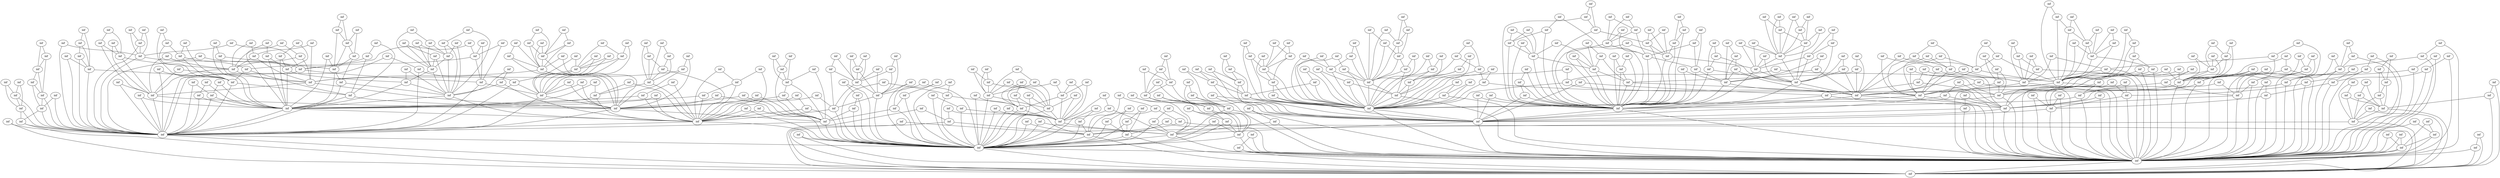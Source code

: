 graph X {
  0 [label="inf"];
  1 [label="inf"];
  2 [label="inf"];
  0 [label="inf"];
  1 [label="inf"];
  2 [label="inf"];
  3 [label="inf"];
  3 [label="inf"];
  2 [label="inf"];
  0 [label="inf"];
  4 [label="inf"];
  4 [label="inf"];
  1 [label="inf"];
  5 [label="inf"];
  5 [label="inf"];
  3 [label="inf"];
  0 [label="inf"];
  6 [label="inf"];
  6 [label="inf"];
  4 [label="inf"];
  1 [label="inf"];
  7 [label="inf"];
  7 [label="inf"];
  8 [label="inf"];
  8 [label="inf"];
  6 [label="inf"];
  1 [label="inf"];
  9 [label="inf"];
  9 [label="inf"];
  8 [label="inf"];
  1 [label="inf"];
  10 [label="inf"];
  10 [label="inf"];
  11 [label="inf"];
  11 [label="inf"];
  12 [label="inf"];
  12 [label="inf"];
  5 [label="inf"];
  3 [label="inf"];
  13 [label="inf"];
  13 [label="inf"];
  14 [label="inf"];
  14 [label="inf"];
  10 [label="inf"];
  15 [label="inf"];
  15 [label="inf"];
  16 [label="inf"];
  16 [label="inf"];
  17 [label="inf"];
  17 [label="inf"];
  16 [label="inf"];
  18 [label="inf"];
  18 [label="inf"];
  19 [label="inf"];
  19 [label="inf"];
  14 [label="inf"];
  10 [label="inf"];
  20 [label="inf"];
  20 [label="inf"];
  12 [label="inf"];
  5 [label="inf"];
  21 [label="inf"];
  21 [label="inf"];
  22 [label="inf"];
  22 [label="inf"];
  7 [label="inf"];
  23 [label="inf"];
  23 [label="inf"];
  18 [label="inf"];
  0 [label="inf"];
  24 [label="inf"];
  24 [label="inf"];
  6 [label="inf"];
  25 [label="inf"];
  25 [label="inf"];
  13 [label="inf"];
  2 [label="inf"];
  26 [label="inf"];
  26 [label="inf"];
  27 [label="inf"];
  27 [label="inf"];
  21 [label="inf"];
  12 [label="inf"];
  28 [label="inf"];
  28 [label="inf"];
  29 [label="inf"];
  29 [label="inf"];
  30 [label="inf"];
  30 [label="inf"];
  24 [label="inf"];
  8 [label="inf"];
  31 [label="inf"];
  31 [label="inf"];
  32 [label="inf"];
  32 [label="inf"];
  33 [label="inf"];
  33 [label="inf"];
  34 [label="inf"];
  34 [label="inf"];
  35 [label="inf"];
  35 [label="inf"];
  22 [label="inf"];
  3 [label="inf"];
  36 [label="inf"];
  36 [label="inf"];
  37 [label="inf"];
  37 [label="inf"];
  38 [label="inf"];
  38 [label="inf"];
  1 [label="inf"];
  39 [label="inf"];
  39 [label="inf"];
  40 [label="inf"];
  40 [label="inf"];
  5 [label="inf"];
  41 [label="inf"];
  41 [label="inf"];
  9 [label="inf"];
  42 [label="inf"];
  42 [label="inf"];
  43 [label="inf"];
  43 [label="inf"];
  44 [label="inf"];
  44 [label="inf"];
  35 [label="inf"];
  22 [label="inf"];
  45 [label="inf"];
  45 [label="inf"];
  46 [label="inf"];
  46 [label="inf"];
  47 [label="inf"];
  47 [label="inf"];
  11 [label="inf"];
  48 [label="inf"];
  48 [label="inf"];
  49 [label="inf"];
  49 [label="inf"];
  50 [label="inf"];
  50 [label="inf"];
  36 [label="inf"];
  10 [label="inf"];
  51 [label="inf"];
  51 [label="inf"];
  38 [label="inf"];
  1 [label="inf"];
  52 [label="inf"];
  52 [label="inf"];
  19 [label="inf"];
  53 [label="inf"];
  53 [label="inf"];
  54 [label="inf"];
  54 [label="inf"];
  55 [label="inf"];
  55 [label="inf"];
  20 [label="inf"];
  56 [label="inf"];
  56 [label="inf"];
  45 [label="inf"];
  3 [label="inf"];
  57 [label="inf"];
  57 [label="inf"];
  58 [label="inf"];
  58 [label="inf"];
  59 [label="inf"];
  59 [label="inf"];
  44 [label="inf"];
  22 [label="inf"];
  60 [label="inf"];
  60 [label="inf"];
  4 [label="inf"];
  61 [label="inf"];
  61 [label="inf"];
  62 [label="inf"];
  62 [label="inf"];
  63 [label="inf"];
  63 [label="inf"];
  64 [label="inf"];
  64 [label="inf"];
  29 [label="inf"];
  65 [label="inf"];
  65 [label="inf"];
  14 [label="inf"];
  66 [label="inf"];
  66 [label="inf"];
  67 [label="inf"];
  67 [label="inf"];
  65 [label="inf"];
  14 [label="inf"];
  68 [label="inf"];
  68 [label="inf"];
  46 [label="inf"];
  6 [label="inf"];
  69 [label="inf"];
  69 [label="inf"];
  51 [label="inf"];
  38 [label="inf"];
  70 [label="inf"];
  70 [label="inf"];
  34 [label="inf"];
  71 [label="inf"];
  71 [label="inf"];
  72 [label="inf"];
  72 [label="inf"];
  73 [label="inf"];
  73 [label="inf"];
  50 [label="inf"];
  36 [label="inf"];
  74 [label="inf"];
  74 [label="inf"];
  62 [label="inf"];
  3 [label="inf"];
  75 [label="inf"];
  75 [label="inf"];
  10 [label="inf"];
  76 [label="inf"];
  76 [label="inf"];
  57 [label="inf"];
  77 [label="inf"];
  77 [label="inf"];
  52 [label="inf"];
  78 [label="inf"];
  78 [label="inf"];
  79 [label="inf"];
  79 [label="inf"];
  75 [label="inf"];
  10 [label="inf"];
  80 [label="inf"];
  80 [label="inf"];
  81 [label="inf"];
  81 [label="inf"];
  82 [label="inf"];
  82 [label="inf"];
  83 [label="inf"];
  83 [label="inf"];
  53 [label="inf"];
  0 [label="inf"];
  84 [label="inf"];
  84 [label="inf"];
  85 [label="inf"];
  85 [label="inf"];
  79 [label="inf"];
  10 [label="inf"];
  86 [label="inf"];
  86 [label="inf"];
  87 [label="inf"];
  87 [label="inf"];
  83 [label="inf"];
  53 [label="inf"];
  88 [label="inf"];
  88 [label="inf"];
  89 [label="inf"];
  89 [label="inf"];
  90 [label="inf"];
  90 [label="inf"];
  49 [label="inf"];
  91 [label="inf"];
  91 [label="inf"];
  30 [label="inf"];
  8 [label="inf"];
  92 [label="inf"];
  92 [label="inf"];
  93 [label="inf"];
  93 [label="inf"];
  48 [label="inf"];
  94 [label="inf"];
  94 [label="inf"];
  47 [label="inf"];
  11 [label="inf"];
  95 [label="inf"];
  95 [label="inf"];
  61 [label="inf"];
  96 [label="inf"];
  96 [label="inf"];
  97 [label="inf"];
  97 [label="inf"];
  98 [label="inf"];
  98 [label="inf"];
  99 [label="inf"];
  99 [label="inf"];
  58 [label="inf"];
  2 [label="inf"];
  100 [label="inf"];
  100 [label="inf"];
  101 [label="inf"];
  101 [label="inf"];
  102 [label="inf"];
  102 [label="inf"];
  103 [label="inf"];
  103 [label="inf"];
  18 [label="inf"];
  104 [label="inf"];
  104 [label="inf"];
  105 [label="inf"];
  105 [label="inf"];
  97 [label="inf"];
  106 [label="inf"];
  106 [label="inf"];
  107 [label="inf"];
  107 [label="inf"];
  108 [label="inf"];
  108 [label="inf"];
  109 [label="inf"];
  109 [label="inf"];
  87 [label="inf"];
  83 [label="inf"];
  110 [label="inf"];
  110 [label="inf"];
  111 [label="inf"];
  111 [label="inf"];
  93 [label="inf"];
  112 [label="inf"];
  112 [label="inf"];
  99 [label="inf"];
  58 [label="inf"];
  113 [label="inf"];
  113 [label="inf"];
  114 [label="inf"];
  114 [label="inf"];
  115 [label="inf"];
  115 [label="inf"];
  32 [label="inf"];
  116 [label="inf"];
  116 [label="inf"];
  117 [label="inf"];
  117 [label="inf"];
  94 [label="inf"];
  47 [label="inf"];
  118 [label="inf"];
  118 [label="inf"];
  26 [label="inf"];
  119 [label="inf"];
  119 [label="inf"];
  105 [label="inf"];
  120 [label="inf"];
  120 [label="inf"];
  69 [label="inf"];
  38 [label="inf"];
  121 [label="inf"];
  121 [label="inf"];
  122 [label="inf"];
  122 [label="inf"];
  66 [label="inf"];
  123 [label="inf"];
  123 [label="inf"];
  124 [label="inf"];
  124 [label="inf"];
  125 [label="inf"];
  125 [label="inf"];
  103 [label="inf"];
  18 [label="inf"];
  126 [label="inf"];
  126 [label="inf"];
  45 [label="inf"];
  127 [label="inf"];
  127 [label="inf"];
  55 [label="inf"];
  20 [label="inf"];
  128 [label="inf"];
  128 [label="inf"];
  127 [label="inf"];
  20 [label="inf"];
  129 [label="inf"];
  129 [label="inf"];
  126 [label="inf"];
  45 [label="inf"];
  130 [label="inf"];
  130 [label="inf"];
  116 [label="inf"];
  131 [label="inf"];
  131 [label="inf"];
  102 [label="inf"];
  132 [label="inf"];
  132 [label="inf"];
  7 [label="inf"];
  133 [label="inf"];
  133 [label="inf"];
  134 [label="inf"];
  134 [label="inf"];
  130 [label="inf"];
  135 [label="inf"];
  135 [label="inf"];
  120 [label="inf"];
  38 [label="inf"];
  136 [label="inf"];
  136 [label="inf"];
  80 [label="inf"];
  137 [label="inf"];
  137 [label="inf"];
  138 [label="inf"];
  138 [label="inf"];
  139 [label="inf"];
  139 [label="inf"];
  119 [label="inf"];
  140 [label="inf"];
  140 [label="inf"];
  23 [label="inf"];
  141 [label="inf"];
  141 [label="inf"];
  78 [label="inf"];
  12 [label="inf"];
  142 [label="inf"];
  142 [label="inf"];
  143 [label="inf"];
  143 [label="inf"];
  64 [label="inf"];
  144 [label="inf"];
  144 [label="inf"];
  145 [label="inf"];
  145 [label="inf"];
  146 [label="inf"];
  146 [label="inf"];
  147 [label="inf"];
  147 [label="inf"];
  143 [label="inf"];
  64 [label="inf"];
  148 [label="inf"];
  148 [label="inf"];
  29 [label="inf"];
  149 [label="inf"];
  149 [label="inf"];
  118 [label="inf"];
  26 [label="inf"];
  150 [label="inf"];
  150 [label="inf"];
  107 [label="inf"];
  151 [label="inf"];
  151 [label="inf"];
  106 [label="inf"];
  152 [label="inf"];
  152 [label="inf"];
  153 [label="inf"];
  153 [label="inf"];
  35 [label="inf"];
  154 [label="inf"];
  154 [label="inf"];
  155 [label="inf"];
  155 [label="inf"];
  156 [label="inf"];
  156 [label="inf"];
  153 [label="inf"];
  35 [label="inf"];
  157 [label="inf"];
  157 [label="inf"];
  70 [label="inf"];
  158 [label="inf"];
  158 [label="inf"];
  159 [label="inf"];
  159 [label="inf"];
  44 [label="inf"];
  160 [label="inf"];
  160 [label="inf"];
  17 [label="inf"];
  16 [label="inf"];
  161 [label="inf"];
  161 [label="inf"];
  53 [label="inf"];
  162 [label="inf"];
  162 [label="inf"];
  91 [label="inf"];
  30 [label="inf"];
  163 [label="inf"];
  163 [label="inf"];
  164 [label="inf"];
  164 [label="inf"];
  165 [label="inf"];
  165 [label="inf"];
  166 [label="inf"];
  166 [label="inf"];
  73 [label="inf"];
  36 [label="inf"];
  167 [label="inf"];
  167 [label="inf"];
  141 [label="inf"];
  12 [label="inf"];
  168 [label="inf"];
  168 [label="inf"];
  113 [label="inf"];
  13 [label="inf"];
  169 [label="inf"];
  169 [label="inf"];
  170 [label="inf"];
  170 [label="inf"];
  136 [label="inf"];
  80 [label="inf"];
  171 [label="inf"];
  171 [label="inf"];
  110 [label="inf"];
  172 [label="inf"];
  172 [label="inf"];
  173 [label="inf"];
  173 [label="inf"];
  174 [label="inf"];
  174 [label="inf"];
  56 [label="inf"];
  175 [label="inf"];
  175 [label="inf"];
  108 [label="inf"];
  176 [label="inf"];
  176 [label="inf"];
  177 [label="inf"];
  177 [label="inf"];
  157 [label="inf"];
  70 [label="inf"];
  178 [label="inf"];
  178 [label="inf"];
  59 [label="inf"];
  22 [label="inf"];
  179 [label="inf"];
  179 [label="inf"];
  180 [label="inf"];
  180 [label="inf"];
  86 [label="inf"];
  181 [label="inf"];
  181 [label="inf"];
  169 [label="inf"];
  45 [label="inf"];
  182 [label="inf"];
  182 [label="inf"];
  112 [label="inf"];
  99 [label="inf"];
  183 [label="inf"];
  183 [label="inf"];
  147 [label="inf"];
  64 [label="inf"];
  184 [label="inf"];
  184 [label="inf"];
  140 [label="inf"];
  23 [label="inf"];
  185 [label="inf"];
  185 [label="inf"];
  78 [label="inf"];
  186 [label="inf"];
  186 [label="inf"];
  187 [label="inf"];
  187 [label="inf"];
  188 [label="inf"];
  188 [label="inf"];
  128 [label="inf"];
  20 [label="inf"];
  189 [label="inf"];
  189 [label="inf"];
  190 [label="inf"];
  190 [label="inf"];
  92 [label="inf"];
  191 [label="inf"];
  191 [label="inf"];
  37 [label="inf"];
  192 [label="inf"];
  192 [label="inf"];
  193 [label="inf"];
  193 [label="inf"];
  75 [label="inf"];
  194 [label="inf"];
  194 [label="inf"];
  68 [label="inf"];
  46 [label="inf"];
  195 [label="inf"];
  195 [label="inf"];
  196 [label="inf"];
  196 [label="inf"];
  126 [label="inf"];
  197 [label="inf"];
  197 [label="inf"];
  166 [label="inf"];
  73 [label="inf"];
  198 [label="inf"];
  198 [label="inf"];
  199 [label="inf"];
  199 [label="inf"];
  9 [label="inf"];
  200 [label="inf"];
  200 [label="inf"];
  50 [label="inf"];
  201 [label="inf"];
  201 [label="inf"];
  202 [label="inf"];
  202 [label="inf"];
  116 [label="inf"];
  203 [label="inf"];
  203 [label="inf"];
  204 [label="inf"];
  204 [label="inf"];
  205 [label="inf"];
  205 [label="inf"];
  206 [label="inf"];
  206 [label="inf"];
  164 [label="inf"];
  66 [label="inf"];
  207 [label="inf"];
  207 [label="inf"];
  76 [label="inf"];
  57 [label="inf"];
  208 [label="inf"];
  208 [label="inf"];
  172 [label="inf"];
  209 [label="inf"];
  209 [label="inf"];
  101 [label="inf"];
  210 [label="inf"];
  210 [label="inf"];
  211 [label="inf"];
  211 [label="inf"];
  187 [label="inf"];
  212 [label="inf"];
  212 [label="inf"];
  60 [label="inf"];
  4 [label="inf"];
  213 [label="inf"];
  213 [label="inf"];
  105 [label="inf"];
  214 [label="inf"];
  214 [label="inf"];
  185 [label="inf"];
  141 [label="inf"];
  215 [label="inf"];
  215 [label="inf"];
  127 [label="inf"];
  216 [label="inf"];
  216 [label="inf"];
  217 [label="inf"];
  217 [label="inf"];
  218 [label="inf"];
  218 [label="inf"];
  0 [label="inf"];
  219 [label="inf"];
  219 [label="inf"];
  8 [label="inf"];
  220 [label="inf"];
  220 [label="inf"];
  211 [label="inf"];
  221 [label="inf"];
  221 [label="inf"];
  148 [label="inf"];
  222 [label="inf"];
  222 [label="inf"];
  216 [label="inf"];
  187 [label="inf"];
  223 [label="inf"];
  223 [label="inf"];
  43 [label="inf"];
  224 [label="inf"];
  224 [label="inf"];
  225 [label="inf"];
  225 [label="inf"];
  89 [label="inf"];
  226 [label="inf"];
  226 [label="inf"];
  227 [label="inf"];
  227 [label="inf"];
  228 [label="inf"];
  228 [label="inf"];
  220 [label="inf"];
  229 [label="inf"];
  229 [label="inf"];
  230 [label="inf"];
  230 [label="inf"];
  231 [label="inf"];
  231 [label="inf"];
  219 [label="inf"];
  8 [label="inf"];
  232 [label="inf"];
  232 [label="inf"];
  226 [label="inf"];
  73 [label="inf"];
  233 [label="inf"];
  233 [label="inf"];
  234 [label="inf"];
  234 [label="inf"];
  235 [label="inf"];
  235 [label="inf"];
  221 [label="inf"];
  236 [label="inf"];
  236 [label="inf"];
  237 [label="inf"];
  237 [label="inf"];
  238 [label="inf"];
  238 [label="inf"];
  239 [label="inf"];
  239 [label="inf"];
  121 [label="inf"];
  5 [label="inf"];
  240 [label="inf"];
  240 [label="inf"];
  138 [label="inf"];
  241 [label="inf"];
  241 [label="inf"];
  228 [label="inf"];
  220 [label="inf"];
  242 [label="inf"];
  242 [label="inf"];
  243 [label="inf"];
  243 [label="inf"];
  244 [label="inf"];
  244 [label="inf"];
  212 [label="inf"];
  60 [label="inf"];
  245 [label="inf"];
  245 [label="inf"];
  211 [label="inf"];
  246 [label="inf"];
  246 [label="inf"];
  162 [label="inf"];
  91 [label="inf"];
  247 [label="inf"];
  247 [label="inf"];
  209 [label="inf"];
  1 [label="inf"];
  248 [label="inf"];
  248 [label="inf"];
  249 [label="inf"];
  249 [label="inf"];
  250 [label="inf"];
  250 [label="inf"];
  192 [label="inf"];
  58 [label="inf"];
  251 [label="inf"];
  251 [label="inf"];
  174 [label="inf"];
  3 [label="inf"];
  252 [label="inf"];
  252 [label="inf"];
  253 [label="inf"];
  253 [label="inf"];
  42 [label="inf"];
  254 [label="inf"];
  254 [label="inf"];
  255 [label="inf"];
  255 [label="inf"];
  111 [label="inf"];
  256 [label="inf"];
  256 [label="inf"];
  134 [label="inf"];
  257 [label="inf"];
  257 [label="inf"];
  203 [label="inf"];
  258 [label="inf"];
  258 [label="inf"];
  259 [label="inf"];
  259 [label="inf"];
  201 [label="inf"];
  29 [label="inf"];
  260 [label="inf"];
  260 [label="inf"];
  261 [label="inf"];
  261 [label="inf"];
  98 [label="inf"];
  262 [label="inf"];
  262 [label="inf"];
  251 [label="inf"];
  3 [label="inf"];
  263 [label="inf"];
  263 [label="inf"];
  264 [label="inf"];
  264 [label="inf"];
  145 [label="inf"];
  265 [label="inf"];
  265 [label="inf"];
  33 [label="inf"];
  266 [label="inf"];
  266 [label="inf"];
  235 [label="inf"];
  221 [label="inf"];
  267 [label="inf"];
  267 [label="inf"];
  268 [label="inf"];
  268 [label="inf"];
  206 [label="inf"];
  66 [label="inf"];
  269 [label="inf"];
  269 [label="inf"];
  270 [label="inf"];
  270 [label="inf"];
  202 [label="inf"];
  130 [label="inf"];
  271 [label="inf"];
  271 [label="inf"];
  272 [label="inf"];
  272 [label="inf"];
  273 [label="inf"];
  273 [label="inf"];
  204 [label="inf"];
  274 [label="inf"];
  274 [label="inf"];
  275 [label="inf"];
  275 [label="inf"];
  132 [label="inf"];
  7 [label="inf"];
  276 [label="inf"];
  276 [label="inf"];
  31 [label="inf"];
  277 [label="inf"];
  277 [label="inf"];
  39 [label="inf"];
  278 [label="inf"];
  278 [label="inf"];
  270 [label="inf"];
  130 [label="inf"];
  279 [label="inf"];
  279 [label="inf"];
  280 [label="inf"];
  280 [label="inf"];
  85 [label="inf"];
  10 [label="inf"];
  281 [label="inf"];
  281 [label="inf"];
  282 [label="inf"];
  282 [label="inf"];
  283 [label="inf"];
  283 [label="inf"];
  159 [label="inf"];
  153 [label="inf"];
  284 [label="inf"];
  284 [label="inf"];
  285 [label="inf"];
  285 [label="inf"];
  286 [label="inf"];
  286 [label="inf"];
  287 [label="inf"];
  287 [label="inf"];
  254 [label="inf"];
  288 [label="inf"];
  288 [label="inf"];
  289 [label="inf"];
  289 [label="inf"];
  290 [label="inf"];
  290 [label="inf"];
  260 [label="inf"];
  1 [label="inf"];
  291 [label="inf"];
  291 [label="inf"];
  240 [label="inf"];
  292 [label="inf"];
  292 [label="inf"];
  293 [label="inf"];
  293 [label="inf"];
  44 [label="inf"];
  294 [label="inf"];
  294 [label="inf"];
  49 [label="inf"];
  295 [label="inf"];
  295 [label="inf"];
  239 [label="inf"];
  121 [label="inf"];
  296 [label="inf"];
  296 [label="inf"];
  297 [label="inf"];
  297 [label="inf"];
  135 [label="inf"];
  120 [label="inf"];
  298 [label="inf"];
  298 [label="inf"];
  299 [label="inf"];
  299 [label="inf"];
  56 [label="inf"];
  300 [label="inf"];
  300 [label="inf"];
  197 [label="inf"];
  166 [label="inf"];
  301 [label="inf"];
  301 [label="inf"];
  2 [label="inf"];
  302 [label="inf"];
  302 [label="inf"];
  279 [label="inf"];
  164 [label="inf"];
  303 [label="inf"];
  303 [label="inf"];
  262 [label="inf"];
  251 [label="inf"];
  304 [label="inf"];
  304 [label="inf"];
  38 [label="inf"];
  305 [label="inf"];
  305 [label="inf"];
  275 [label="inf"];
  7 [label="inf"];
  306 [label="inf"];
  306 [label="inf"];
  307 [label="inf"];
  307 [label="inf"];
  308 [label="inf"];
  308 [label="inf"];
  179 [label="inf"];
  309 [label="inf"];
  309 [label="inf"];
  88 [label="inf"];
  310 [label="inf"];
  310 [label="inf"];
  177 [label="inf"];
  157 [label="inf"];
  311 [label="inf"];
  311 [label="inf"];
  97 [label="inf"];
  312 [label="inf"];
  312 [label="inf"];
  313 [label="inf"];
  313 [label="inf"];
  314 [label="inf"];
  314 [label="inf"];
  137 [label="inf"];
  315 [label="inf"];
  315 [label="inf"];
  316 [label="inf"];
  316 [label="inf"];
  225 [label="inf"];
  317 [label="inf"];
  317 [label="inf"];
  318 [label="inf"];
  318 [label="inf"];
  319 [label="inf"];
  319 [label="inf"];
  320 [label="inf"];
  320 [label="inf"];
  186 [label="inf"];
  321 [label="inf"];
  321 [label="inf"];
  205 [label="inf"];
  322 [label="inf"];
  322 [label="inf"];
  323 [label="inf"];
  323 [label="inf"];
  324 [label="inf"];
  324 [label="inf"];
  214 [label="inf"];
  141 [label="inf"];
  325 [label="inf"];
  325 [label="inf"];
  165 [label="inf"];
  326 [label="inf"];
  326 [label="inf"];
  116 [label="inf"];
  327 [label="inf"];
  327 [label="inf"];
  139 [label="inf"];
  328 [label="inf"];
  328 [label="inf"];
  142 [label="inf"];
  69 [label="inf"];
  329 [label="inf"];
  329 [label="inf"];
  241 [label="inf"];
  228 [label="inf"];
  330 [label="inf"];
  330 [label="inf"];
  180 [label="inf"];
  86 [label="inf"];
  331 [label="inf"];
  331 [label="inf"];
  188 [label="inf"];
  20 [label="inf"];
  332 [label="inf"];
  332 [label="inf"];
  333 [label="inf"];
  333 [label="inf"];
  63 [label="inf"];
  334 [label="inf"];
  334 [label="inf"];
  335 [label="inf"];
  335 [label="inf"];
  312 [label="inf"];
  336 [label="inf"];
  336 [label="inf"];
  230 [label="inf"];
  337 [label="inf"];
  337 [label="inf"];
  325 [label="inf"];
  338 [label="inf"];
  338 [label="inf"];
  178 [label="inf"];
  59 [label="inf"];
  339 [label="inf"];
  339 [label="inf"];
  199 [label="inf"];
  9 [label="inf"];
  340 [label="inf"];
  340 [label="inf"];
  175 [label="inf"];
  108 [label="inf"];
  341 [label="inf"];
  341 [label="inf"];
  342 [label="inf"];
  342 [label="inf"];
  115 [label="inf"];
  343 [label="inf"];
  343 [label="inf"];
  341 [label="inf"];
  344 [label="inf"];
  344 [label="inf"];
  117 [label="inf"];
  94 [label="inf"];
  345 [label="inf"];
  345 [label="inf"];
  256 [label="inf"];
  134 [label="inf"];
  346 [label="inf"];
  346 [label="inf"];
  47 [label="inf"];
  347 [label="inf"];
  347 [label="inf"];
  295 [label="inf"];
  121 [label="inf"];
  348 [label="inf"];
  348 [label="inf"];
  101 [label="inf"];
  349 [label="inf"];
  349 [label="inf"];
  350 [label="inf"];
  350 [label="inf"];
  343 [label="inf"];
  351 [label="inf"];
  351 [label="inf"];
  19 [label="inf"];
  352 [label="inf"];
  352 [label="inf"];
  310 [label="inf"];
  157 [label="inf"];
  353 [label="inf"];
  353 [label="inf"];
  354 [label="inf"];
  354 [label="inf"];
  355 [label="inf"];
  355 [label="inf"];
  356 [label="inf"];
  356 [label="inf"];
  245 [label="inf"];
  211 [label="inf"];
  357 [label="inf"];
  357 [label="inf"];
  358 [label="inf"];
  358 [label="inf"];
  359 [label="inf"];
  359 [label="inf"];
  156 [label="inf"];
  35 [label="inf"];
  360 [label="inf"];
  360 [label="inf"];
  95 [label="inf"];
  61 [label="inf"];
  361 [label="inf"];
  361 [label="inf"];
  362 [label="inf"];
  362 [label="inf"];
  277 [label="inf"];
  363 [label="inf"];
  363 [label="inf"];
  364 [label="inf"];
  364 [label="inf"];
  365 [label="inf"];
  365 [label="inf"];
  170 [label="inf"];
  80 [label="inf"];
  366 [label="inf"];
  366 [label="inf"];
  353 [label="inf"];
  130 [label="inf"];
  367 [label="inf"];
  367 [label="inf"];
  307 [label="inf"];
  37 [label="inf"];
  368 [label="inf"];
  368 [label="inf"];
  369 [label="inf"];
  369 [label="inf"];
  190 [label="inf"];
  92 [label="inf"];
  370 [label="inf"];
  370 [label="inf"];
  371 [label="inf"];
  371 [label="inf"];
  372 [label="inf"];
  372 [label="inf"];
  373 [label="inf"];
  373 [label="inf"];
  374 [label="inf"];
  374 [label="inf"];
  299 [label="inf"];
  56 [label="inf"];
  375 [label="inf"];
  375 [label="inf"];
  174 [label="inf"];
  376 [label="inf"];
  376 [label="inf"];
  377 [label="inf"];
  377 [label="inf"];
  215 [label="inf"];
  127 [label="inf"];
  378 [label="inf"];
  378 [label="inf"];
  123 [label="inf"];
  87 [label="inf"];
  379 [label="inf"];
  379 [label="inf"];
  380 [label="inf"];
  380 [label="inf"];
  381 [label="inf"];
  381 [label="inf"];
  382 [label="inf"];
  382 [label="inf"];
  182 [label="inf"];
  112 [label="inf"];
  383 [label="inf"];
  383 [label="inf"];
  316 [label="inf"];
  225 [label="inf"];
  384 [label="inf"];
  384 [label="inf"];
  41 [label="inf"];
  385 [label="inf"];
  385 [label="inf"];
  32 [label="inf"];
  386 [label="inf"];
  386 [label="inf"];
  163 [label="inf"];
  387 [label="inf"];
  387 [label="inf"];
  388 [label="inf"];
  388 [label="inf"];
  389 [label="inf"];
  389 [label="inf"];
  217 [label="inf"];
  390 [label="inf"];
  390 [label="inf"];
  391 [label="inf"];
  391 [label="inf"];
  392 [label="inf"];
  392 [label="inf"];
  305 [label="inf"];
  275 [label="inf"];
  393 [label="inf"];
  393 [label="inf"];
  345 [label="inf"];
  134 [label="inf"];
  394 [label="inf"];
  394 [label="inf"];
  266 [label="inf"];
  235 [label="inf"];
  395 [label="inf"];
  395 [label="inf"];
  396 [label="inf"];
  396 [label="inf"];
  389 [label="inf"];
  397 [label="inf"];
  397 [label="inf"];
  25 [label="inf"];
  398 [label="inf"];
  398 [label="inf"];
  104 [label="inf"];
  399 [label="inf"];
  399 [label="inf"];
  320 [label="inf"];
  400 [label="inf"];
  400 [label="inf"];
  263 [label="inf"];
  401 [label="inf"];
  401 [label="inf"];
  402 [label="inf"];
  402 [label="inf"];
  403 [label="inf"];
  403 [label="inf"];
  244 [label="inf"];
  212 [label="inf"];
  404 [label="inf"];
  404 [label="inf"];
  405 [label="inf"];
  405 [label="inf"];
  404 [label="inf"];
  406 [label="inf"];
  406 [label="inf"];
  407 [label="inf"];
  407 [label="inf"];
  352 [label="inf"];
  310 [label="inf"];
  408 [label="inf"];
  408 [label="inf"];
  409 [label="inf"];
  409 [label="inf"];
  410 [label="inf"];
  410 [label="inf"];
  411 [label="inf"];
  411 [label="inf"];
  326 [label="inf"];
  116 [label="inf"];
  412 [label="inf"];
  412 [label="inf"];
  413 [label="inf"];
  413 [label="inf"];
  168 [label="inf"];
  13 [label="inf"];
  414 [label="inf"];
  414 [label="inf"];
  189 [label="inf"];
  415 [label="inf"];
  415 [label="inf"];
  184 [label="inf"];
  140 [label="inf"];
  416 [label="inf"];
  416 [label="inf"];
  364 [label="inf"];
  417 [label="inf"];
  417 [label="inf"];
  308 [label="inf"];
  179 [label="inf"];
  418 [label="inf"];
  418 [label="inf"];
  185 [label="inf"];
  419 [label="inf"];
  419 [label="inf"];
  420 [label="inf"];
  420 [label="inf"];
  421 [label="inf"];
  421 [label="inf"];
  84 [label="inf"];
  422 [label="inf"];
  422 [label="inf"];
  302 [label="inf"];
  279 [label="inf"];
  423 [label="inf"];
  423 [label="inf"];
  424 [label="inf"];
  424 [label="inf"];
  288 [label="inf"];
  425 [label="inf"];
  425 [label="inf"];
  426 [label="inf"];
  426 [label="inf"];
  298 [label="inf"];
  427 [label="inf"];
  427 [label="inf"];
  428 [label="inf"];
  428 [label="inf"];
  72 [label="inf"];
  65 [label="inf"];
  429 [label="inf"];
  429 [label="inf"];
  368 [label="inf"];
  199 [label="inf"];
  430 [label="inf"];
  430 [label="inf"];
  431 [label="inf"];
  431 [label="inf"];
  432 [label="inf"];
  432 [label="inf"];
  433 [label="inf"];
  433 [label="inf"];
  351 [label="inf"];
  434 [label="inf"];
  434 [label="inf"];
  334 [label="inf"];
  435 [label="inf"];
  435 [label="inf"];
  313 [label="inf"];
  436 [label="inf"];
  436 [label="inf"];
  412 [label="inf"];
  437 [label="inf"];
  437 [label="inf"];
  271 [label="inf"];
  438 [label="inf"];
  438 [label="inf"];
  304 [label="inf"];
  38 [label="inf"];
  439 [label="inf"];
  439 [label="inf"];
  440 [label="inf"];
  440 [label="inf"];
  82 [label="inf"];
  441 [label="inf"];
  441 [label="inf"];
  442 [label="inf"];
  442 [label="inf"];
  443 [label="inf"];
  443 [label="inf"];
  402 [label="inf"];
  145 [label="inf"];
  444 [label="inf"];
  444 [label="inf"];
  445 [label="inf"];
  445 [label="inf"];
  222 [label="inf"];
  187 [label="inf"];
  446 [label="inf"];
  446 [label="inf"];
  442 [label="inf"];
  244 [label="inf"];
  447 [label="inf"];
  447 [label="inf"];
  314 [label="inf"];
  137 [label="inf"];
  448 [label="inf"];
  448 [label="inf"];
  449 [label="inf"];
  449 [label="inf"];
  450 [label="inf"];
  450 [label="inf"];
  335 [label="inf"];
  312 [label="inf"];
  451 [label="inf"];
  451 [label="inf"];
  154 [label="inf"];
  452 [label="inf"];
  452 [label="inf"];
  453 [label="inf"];
  453 [label="inf"];
  454 [label="inf"];
  454 [label="inf"];
  370 [label="inf"];
  455 [label="inf"];
  455 [label="inf"];
  161 [label="inf"];
  456 [label="inf"];
  456 [label="inf"];
  457 [label="inf"];
  457 [label="inf"];
  359 [label="inf"];
  156 [label="inf"];
  458 [label="inf"];
  458 [label="inf"];
  164 [label="inf"];
  459 [label="inf"];
  459 [label="inf"];
  338 [label="inf"];
  178 [label="inf"];
  460 [label="inf"];
  460 [label="inf"];
  194 [label="inf"];
  68 [label="inf"];
  461 [label="inf"];
  461 [label="inf"];
  382 [label="inf"];
  182 [label="inf"];
  462 [label="inf"];
  462 [label="inf"];
  210 [label="inf"];
  463 [label="inf"];
  463 [label="inf"];
  464 [label="inf"];
  464 [label="inf"];
  465 [label="inf"];
  465 [label="inf"];
  466 [label="inf"];
  466 [label="inf"];
  467 [label="inf"];
  467 [label="inf"];
  315 [label="inf"];
  468 [label="inf"];
  468 [label="inf"];
  301 [label="inf"];
  2 [label="inf"];
  469 [label="inf"];
  469 [label="inf"];
  379 [label="inf"];
  57 [label="inf"];
  470 [label="inf"];
  470 [label="inf"];
  6 [label="inf"];
  471 [label="inf"];
  471 [label="inf"];
  472 [label="inf"];
  472 [label="inf"];
  473 [label="inf"];
  473 [label="inf"];
  324 [label="inf"];
  214 [label="inf"];
  474 [label="inf"];
  474 [label="inf"];
  475 [label="inf"];
  475 [label="inf"];
  247 [label="inf"];
  209 [label="inf"];
  476 [label="inf"];
  476 [label="inf"];
  354 [label="inf"];
  477 [label="inf"];
  477 [label="inf"];
  74 [label="inf"];
  478 [label="inf"];
  478 [label="inf"];
  479 [label="inf"];
  479 [label="inf"];
  480 [label="inf"];
  480 [label="inf"];
  481 [label="inf"];
  481 [label="inf"];
  64 [label="inf"];
  482 [label="inf"];
  482 [label="inf"];
  483 [label="inf"];
  483 [label="inf"];
  484 [label="inf"];
  484 [label="inf"];
  485 [label="inf"];
  485 [label="inf"];
  296 [label="inf"];
  486 [label="inf"];
  486 [label="inf"];
  233 [label="inf"];
  12 [label="inf"];
  487 [label="inf"];
  487 [label="inf"];
  488 [label="inf"];
  488 [label="inf"];
  109 [label="inf"];
  83 [label="inf"];
  489 [label="inf"];
  489 [label="inf"];
  280 [label="inf"];
  85 [label="inf"];
  490 [label="inf"];
  490 [label="inf"];
  96 [label="inf"];
  491 [label="inf"];
  491 [label="inf"];
  492 [label="inf"];
  492 [label="inf"];
  425 [label="inf"];
  493 [label="inf"];
  493 [label="inf"];
  494 [label="inf"];
  494 [label="inf"];
  495 [label="inf"];
  495 [label="inf"];
  264 [label="inf"];
  496 [label="inf"];
  496 [label="inf"];
  497 [label="inf"];
  497 [label="inf"];
  287 [label="inf"];
  498 [label="inf"];
  498 [label="inf"];
  323 [label="inf"];
  499 [label="inf"];
  499 [label="inf"];
  0 -- 1;
  1 -- 2;
  2 -- 0;
  3 -- 2;
  3 -- 0;
  4 -- 0;
  4 -- 1;
  5 -- 3;
  5 -- 0;
  6 -- 4;
  6 -- 1;
  7 -- 3;
  7 -- 0;
  8 -- 6;
  8 -- 1;
  9 -- 8;
  9 -- 1;
  10 -- 6;
  10 -- 1;
  11 -- 8;
  11 -- 1;
  12 -- 5;
  12 -- 3;
  13 -- 2;
  13 -- 0;
  14 -- 10;
  14 -- 1;
  15 -- 4;
  15 -- 0;
  16 -- 6;
  16 -- 1;
  17 -- 16;
  17 -- 1;
  18 -- 4;
  18 -- 0;
  19 -- 14;
  19 -- 10;
  20 -- 12;
  20 -- 5;
  21 -- 12;
  21 -- 5;
  22 -- 7;
  22 -- 3;
  23 -- 18;
  23 -- 0;
  24 -- 8;
  24 -- 6;
  25 -- 13;
  25 -- 2;
  26 -- 10;
  26 -- 1;
  27 -- 21;
  27 -- 12;
  28 -- 12;
  28 -- 5;
  29 -- 8;
  29 -- 1;
  30 -- 24;
  30 -- 8;
  31 -- 12;
  31 -- 5;
  32 -- 1;
  32 -- 2;
  33 -- 1;
  33 -- 2;
  34 -- 3;
  34 -- 2;
  35 -- 22;
  35 -- 3;
  36 -- 14;
  36 -- 10;
  37 -- 0;
  37 -- 1;
  38 -- 14;
  38 -- 1;
  39 -- 10;
  39 -- 6;
  40 -- 21;
  40 -- 5;
  41 -- 9;
  41 -- 1;
  42 -- 4;
  42 -- 0;
  43 -- 6;
  43 -- 1;
  44 -- 35;
  44 -- 22;
  45 -- 22;
  45 -- 3;
  46 -- 8;
  46 -- 6;
  47 -- 11;
  47 -- 1;
  48 -- 16;
  48 -- 1;
  49 -- 18;
  49 -- 0;
  50 -- 36;
  50 -- 10;
  51 -- 38;
  51 -- 1;
  52 -- 19;
  52 -- 10;
  53 -- 5;
  53 -- 0;
  54 -- 38;
  54 -- 1;
  55 -- 20;
  55 -- 12;
  56 -- 45;
  56 -- 3;
  57 -- 9;
  57 -- 1;
  58 -- 13;
  58 -- 2;
  59 -- 44;
  59 -- 22;
  60 -- 6;
  60 -- 4;
  61 -- 36;
  61 -- 10;
  62 -- 45;
  62 -- 3;
  63 -- 18;
  63 -- 4;
  64 -- 29;
  64 -- 8;
  65 -- 38;
  65 -- 14;
  66 -- 6;
  66 -- 1;
  67 -- 65;
  67 -- 14;
  68 -- 46;
  68 -- 6;
  69 -- 51;
  69 -- 38;
  70 -- 34;
  70 -- 3;
  71 -- 5;
  71 -- 0;
  72 -- 65;
  72 -- 38;
  73 -- 50;
  73 -- 36;
  74 -- 62;
  74 -- 3;
  75 -- 50;
  75 -- 10;
  76 -- 57;
  76 -- 1;
  77 -- 52;
  77 -- 10;
  78 -- 20;
  78 -- 12;
  79 -- 75;
  79 -- 10;
  80 -- 0;
  80 -- 1;
  81 -- 52;
  81 -- 10;
  82 -- 18;
  82 -- 0;
  83 -- 53;
  83 -- 0;
  84 -- 20;
  84 -- 5;
  85 -- 79;
  85 -- 10;
  86 -- 34;
  86 -- 3;
  87 -- 83;
  87 -- 53;
  88 -- 8;
  88 -- 1;
  89 -- 9;
  89 -- 8;
  90 -- 49;
  90 -- 0;
  91 -- 30;
  91 -- 8;
  92 -- 29;
  92 -- 8;
  93 -- 48;
  93 -- 1;
  94 -- 47;
  94 -- 11;
  95 -- 61;
  95 -- 36;
  96 -- 4;
  96 -- 1;
  97 -- 19;
  97 -- 10;
  98 -- 49;
  98 -- 0;
  99 -- 58;
  99 -- 2;
  100 -- 16;
  100 -- 1;
  101 -- 9;
  101 -- 1;
  102 -- 11;
  102 -- 8;
  103 -- 49;
  103 -- 18;
  104 -- 12;
  104 -- 3;
  105 -- 97;
  105 -- 10;
  106 -- 46;
  106 -- 8;
  107 -- 36;
  107 -- 14;
  108 -- 7;
  108 -- 0;
  109 -- 87;
  109 -- 83;
  110 -- 13;
  110 -- 0;
  111 -- 93;
  111 -- 1;
  112 -- 99;
  112 -- 58;
  113 -- 13;
  113 -- 2;
  114 -- 50;
  114 -- 36;
  115 -- 32;
  115 -- 1;
  116 -- 22;
  116 -- 3;
  117 -- 94;
  117 -- 47;
  118 -- 26;
  118 -- 1;
  119 -- 105;
  119 -- 10;
  120 -- 69;
  120 -- 38;
  121 -- 21;
  121 -- 5;
  122 -- 66;
  122 -- 1;
  123 -- 87;
  123 -- 83;
  124 -- 5;
  124 -- 0;
  125 -- 103;
  125 -- 18;
  126 -- 62;
  126 -- 45;
  127 -- 55;
  127 -- 20;
  128 -- 127;
  128 -- 20;
  129 -- 126;
  129 -- 45;
  130 -- 116;
  130 -- 3;
  131 -- 102;
  131 -- 11;
  132 -- 22;
  132 -- 7;
  133 -- 65;
  133 -- 14;
  134 -- 130;
  134 -- 3;
  135 -- 120;
  135 -- 38;
  136 -- 80;
  136 -- 0;
  137 -- 11;
  137 -- 1;
  138 -- 66;
  138 -- 6;
  139 -- 119;
  139 -- 10;
  140 -- 23;
  140 -- 0;
  141 -- 78;
  141 -- 12;
  142 -- 69;
  142 -- 38;
  143 -- 64;
  143 -- 8;
  144 -- 26;
  144 -- 1;
  145 -- 55;
  145 -- 12;
  146 -- 94;
  146 -- 47;
  147 -- 143;
  147 -- 64;
  148 -- 64;
  148 -- 29;
  149 -- 118;
  149 -- 26;
  150 -- 107;
  150 -- 36;
  151 -- 106;
  151 -- 8;
  152 -- 8;
  152 -- 1;
  153 -- 44;
  153 -- 35;
  154 -- 127;
  154 -- 20;
  155 -- 44;
  155 -- 35;
  156 -- 153;
  156 -- 35;
  157 -- 70;
  157 -- 3;
  158 -- 10;
  158 -- 6;
  159 -- 153;
  159 -- 44;
  160 -- 17;
  160 -- 16;
  161 -- 87;
  161 -- 53;
  162 -- 91;
  162 -- 30;
  163 -- 44;
  163 -- 22;
  164 -- 66;
  164 -- 1;
  165 -- 12;
  165 -- 5;
  166 -- 73;
  166 -- 36;
  167 -- 141;
  167 -- 12;
  168 -- 113;
  168 -- 13;
  169 -- 126;
  169 -- 45;
  170 -- 136;
  170 -- 80;
  171 -- 110;
  171 -- 0;
  172 -- 47;
  172 -- 1;
  173 -- 12;
  173 -- 3;
  174 -- 56;
  174 -- 3;
  175 -- 108;
  175 -- 0;
  176 -- 18;
  176 -- 0;
  177 -- 157;
  177 -- 70;
  178 -- 59;
  178 -- 22;
  179 -- 75;
  179 -- 10;
  180 -- 86;
  180 -- 3;
  181 -- 169;
  181 -- 45;
  182 -- 112;
  182 -- 99;
  183 -- 147;
  183 -- 64;
  184 -- 140;
  184 -- 23;
  185 -- 141;
  185 -- 78;
  186 -- 51;
  186 -- 38;
  187 -- 14;
  187 -- 10;
  188 -- 128;
  188 -- 20;
  189 -- 153;
  189 -- 44;
  190 -- 92;
  190 -- 8;
  191 -- 37;
  191 -- 1;
  192 -- 99;
  192 -- 58;
  193 -- 79;
  193 -- 75;
  194 -- 68;
  194 -- 46;
  195 -- 32;
  195 -- 1;
  196 -- 169;
  196 -- 126;
  197 -- 166;
  197 -- 73;
  198 -- 23;
  198 -- 18;
  199 -- 57;
  199 -- 9;
  200 -- 73;
  200 -- 50;
  201 -- 92;
  201 -- 29;
  202 -- 130;
  202 -- 116;
  203 -- 5;
  203 -- 0;
  204 -- 66;
  204 -- 6;
  205 -- 46;
  205 -- 6;
  206 -- 164;
  206 -- 66;
  207 -- 76;
  207 -- 57;
  208 -- 172;
  208 -- 47;
  209 -- 101;
  209 -- 1;
  210 -- 99;
  210 -- 58;
  211 -- 187;
  211 -- 10;
  212 -- 60;
  212 -- 4;
  213 -- 119;
  213 -- 105;
  214 -- 185;
  214 -- 141;
  215 -- 128;
  215 -- 127;
  216 -- 187;
  216 -- 14;
  217 -- 7;
  217 -- 0;
  218 -- 83;
  218 -- 0;
  219 -- 91;
  219 -- 8;
  220 -- 211;
  220 -- 10;
  221 -- 148;
  221 -- 64;
  222 -- 216;
  222 -- 187;
  223 -- 43;
  223 -- 1;
  224 -- 136;
  224 -- 80;
  225 -- 89;
  225 -- 8;
  226 -- 166;
  226 -- 73;
  227 -- 18;
  227 -- 0;
  228 -- 220;
  228 -- 10;
  229 -- 166;
  229 -- 73;
  230 -- 47;
  230 -- 1;
  231 -- 219;
  231 -- 8;
  232 -- 226;
  232 -- 73;
  233 -- 141;
  233 -- 12;
  234 -- 48;
  234 -- 1;
  235 -- 221;
  235 -- 64;
  236 -- 13;
  236 -- 2;
  237 -- 102;
  237 -- 8;
  238 -- 226;
  238 -- 73;
  239 -- 121;
  239 -- 5;
  240 -- 138;
  240 -- 66;
  241 -- 228;
  241 -- 220;
  242 -- 35;
  242 -- 3;
  243 -- 38;
  243 -- 14;
  244 -- 212;
  244 -- 60;
  245 -- 220;
  245 -- 211;
  246 -- 162;
  246 -- 91;
  247 -- 209;
  247 -- 1;
  248 -- 22;
  248 -- 7;
  249 -- 87;
  249 -- 83;
  250 -- 192;
  250 -- 58;
  251 -- 174;
  251 -- 3;
  252 -- 93;
  252 -- 1;
  253 -- 42;
  253 -- 4;
  254 -- 17;
  254 -- 1;
  255 -- 111;
  255 -- 1;
  256 -- 134;
  256 -- 3;
  257 -- 203;
  257 -- 5;
  258 -- 153;
  258 -- 35;
  259 -- 201;
  259 -- 29;
  260 -- 209;
  260 -- 1;
  261 -- 98;
  261 -- 0;
  262 -- 251;
  262 -- 3;
  263 -- 37;
  263 -- 0;
  264 -- 145;
  264 -- 12;
  265 -- 33;
  265 -- 1;
  266 -- 235;
  266 -- 221;
  267 -- 17;
  267 -- 16;
  268 -- 206;
  268 -- 66;
  269 -- 69;
  269 -- 38;
  270 -- 202;
  270 -- 130;
  271 -- 64;
  271 -- 8;
  272 -- 32;
  272 -- 1;
  273 -- 204;
  273 -- 66;
  274 -- 16;
  274 -- 1;
  275 -- 132;
  275 -- 7;
  276 -- 31;
  276 -- 5;
  277 -- 39;
  277 -- 10;
  278 -- 270;
  278 -- 130;
  279 -- 164;
  279 -- 1;
  280 -- 85;
  280 -- 10;
  281 -- 143;
  281 -- 8;
  282 -- 251;
  282 -- 3;
  283 -- 159;
  283 -- 153;
  284 -- 4;
  284 -- 0;
  285 -- 128;
  285 -- 127;
  286 -- 162;
  286 -- 91;
  287 -- 254;
  287 -- 1;
  288 -- 187;
  288 -- 14;
  289 -- 126;
  289 -- 45;
  290 -- 260;
  290 -- 1;
  291 -- 240;
  291 -- 66;
  292 -- 58;
  292 -- 2;
  293 -- 159;
  293 -- 44;
  294 -- 103;
  294 -- 49;
  295 -- 239;
  295 -- 121;
  296 -- 12;
  296 -- 3;
  297 -- 135;
  297 -- 120;
  298 -- 140;
  298 -- 23;
  299 -- 174;
  299 -- 56;
  300 -- 197;
  300 -- 166;
  301 -- 99;
  301 -- 2;
  302 -- 279;
  302 -- 164;
  303 -- 262;
  303 -- 251;
  304 -- 135;
  304 -- 38;
  305 -- 275;
  305 -- 7;
  306 -- 143;
  306 -- 8;
  307 -- 37;
  307 -- 0;
  308 -- 179;
  308 -- 10;
  309 -- 88;
  309 -- 8;
  310 -- 177;
  310 -- 157;
  311 -- 105;
  311 -- 97;
  312 -- 50;
  312 -- 36;
  313 -- 1;
  313 -- 2;
  314 -- 137;
  314 -- 11;
  315 -- 239;
  315 -- 121;
  316 -- 225;
  316 -- 8;
  317 -- 164;
  317 -- 66;
  318 -- 148;
  318 -- 64;
  319 -- 228;
  319 -- 220;
  320 -- 186;
  320 -- 38;
  321 -- 205;
  321 -- 46;
  322 -- 126;
  322 -- 45;
  323 -- 221;
  323 -- 64;
  324 -- 214;
  324 -- 141;
  325 -- 165;
  325 -- 5;
  326 -- 202;
  326 -- 116;
  327 -- 139;
  327 -- 10;
  328 -- 142;
  328 -- 69;
  329 -- 241;
  329 -- 228;
  330 -- 180;
  330 -- 86;
  331 -- 188;
  331 -- 20;
  332 -- 130;
  332 -- 3;
  333 -- 63;
  333 -- 18;
  334 -- 29;
  334 -- 8;
  335 -- 312;
  335 -- 36;
  336 -- 230;
  336 -- 1;
  337 -- 325;
  337 -- 5;
  338 -- 178;
  338 -- 59;
  339 -- 199;
  339 -- 9;
  340 -- 175;
  340 -- 108;
  341 -- 57;
  341 -- 1;
  342 -- 115;
  342 -- 1;
  343 -- 341;
  343 -- 1;
  344 -- 117;
  344 -- 94;
  345 -- 256;
  345 -- 134;
  346 -- 117;
  346 -- 47;
  347 -- 295;
  347 -- 121;
  348 -- 209;
  348 -- 101;
  349 -- 79;
  349 -- 75;
  350 -- 343;
  350 -- 1;
  351 -- 97;
  351 -- 19;
  352 -- 310;
  352 -- 157;
  353 -- 270;
  353 -- 130;
  354 -- 178;
  354 -- 59;
  355 -- 212;
  355 -- 60;
  356 -- 245;
  356 -- 211;
  357 -- 138;
  357 -- 6;
  358 -- 94;
  358 -- 47;
  359 -- 156;
  359 -- 35;
  360 -- 95;
  360 -- 61;
  361 -- 97;
  361 -- 10;
  362 -- 277;
  362 -- 10;
  363 -- 119;
  363 -- 105;
  364 -- 57;
  364 -- 9;
  365 -- 170;
  365 -- 80;
  366 -- 353;
  366 -- 130;
  367 -- 307;
  367 -- 37;
  368 -- 199;
  368 -- 9;
  369 -- 190;
  369 -- 92;
  370 -- 59;
  370 -- 22;
  371 -- 73;
  371 -- 50;
  372 -- 325;
  372 -- 5;
  373 -- 128;
  373 -- 20;
  374 -- 299;
  374 -- 56;
  375 -- 251;
  375 -- 174;
  376 -- 341;
  376 -- 57;
  377 -- 215;
  377 -- 127;
  378 -- 123;
  378 -- 87;
  379 -- 76;
  379 -- 57;
  380 -- 134;
  380 -- 3;
  381 -- 88;
  381 -- 8;
  382 -- 182;
  382 -- 112;
  383 -- 316;
  383 -- 225;
  384 -- 41;
  384 -- 9;
  385 -- 115;
  385 -- 32;
  386 -- 163;
  386 -- 22;
  387 -- 22;
  387 -- 7;
  388 -- 241;
  388 -- 228;
  389 -- 217;
  389 -- 0;
  390 -- 3;
  390 -- 2;
  391 -- 53;
  391 -- 5;
  392 -- 305;
  392 -- 275;
  393 -- 345;
  393 -- 134;
  394 -- 266;
  394 -- 235;
  395 -- 23;
  395 -- 0;
  396 -- 389;
  396 -- 0;
  397 -- 25;
  397 -- 2;
  398 -- 104;
  398 -- 12;
  399 -- 320;
  399 -- 38;
  400 -- 263;
  400 -- 37;
  401 -- 156;
  401 -- 35;
  402 -- 145;
  402 -- 12;
  403 -- 244;
  403 -- 212;
  404 -- 19;
  404 -- 14;
  405 -- 404;
  405 -- 14;
  406 -- 190;
  406 -- 8;
  407 -- 352;
  407 -- 310;
  408 -- 55;
  408 -- 20;
  409 -- 70;
  409 -- 3;
  410 -- 45;
  410 -- 22;
  411 -- 326;
  411 -- 116;
  412 -- 60;
  412 -- 6;
  413 -- 168;
  413 -- 13;
  414 -- 189;
  414 -- 153;
  415 -- 184;
  415 -- 140;
  416 -- 364;
  416 -- 9;
  417 -- 308;
  417 -- 179;
  418 -- 214;
  418 -- 185;
  419 -- 89;
  419 -- 8;
  420 -- 120;
  420 -- 69;
  421 -- 84;
  421 -- 20;
  422 -- 302;
  422 -- 279;
  423 -- 103;
  423 -- 18;
  424 -- 288;
  424 -- 187;
  425 -- 49;
  425 -- 18;
  426 -- 298;
  426 -- 140;
  427 -- 299;
  427 -- 174;
  428 -- 72;
  428 -- 65;
  429 -- 368;
  429 -- 199;
  430 -- 22;
  430 -- 7;
  431 -- 187;
  431 -- 10;
  432 -- 59;
  432 -- 22;
  433 -- 351;
  433 -- 97;
  434 -- 334;
  434 -- 8;
  435 -- 313;
  435 -- 2;
  436 -- 412;
  436 -- 60;
  437 -- 271;
  437 -- 8;
  438 -- 304;
  438 -- 38;
  439 -- 275;
  439 -- 7;
  440 -- 82;
  440 -- 0;
  441 -- 47;
  441 -- 11;
  442 -- 244;
  442 -- 212;
  443 -- 402;
  443 -- 145;
  444 -- 123;
  444 -- 87;
  445 -- 222;
  445 -- 187;
  446 -- 442;
  446 -- 244;
  447 -- 314;
  447 -- 137;
  448 -- 140;
  448 -- 23;
  449 -- 105;
  449 -- 10;
  450 -- 335;
  450 -- 312;
  451 -- 154;
  451 -- 127;
  452 -- 98;
  452 -- 0;
  453 -- 298;
  453 -- 140;
  454 -- 370;
  454 -- 59;
  455 -- 161;
  455 -- 87;
  456 -- 91;
  456 -- 30;
  457 -- 359;
  457 -- 156;
  458 -- 302;
  458 -- 164;
  459 -- 338;
  459 -- 178;
  460 -- 194;
  460 -- 68;
  461 -- 382;
  461 -- 182;
  462 -- 210;
  462 -- 99;
  463 -- 262;
  463 -- 251;
  464 -- 2;
  464 -- 0;
  465 -- 118;
  465 -- 1;
  466 -- 45;
  466 -- 22;
  467 -- 315;
  467 -- 121;
  468 -- 301;
  468 -- 2;
  469 -- 379;
  469 -- 57;
  470 -- 205;
  470 -- 6;
  471 -- 83;
  471 -- 0;
  472 -- 170;
  472 -- 80;
  473 -- 324;
  473 -- 214;
  474 -- 80;
  474 -- 0;
  475 -- 247;
  475 -- 209;
  476 -- 354;
  476 -- 178;
  477 -- 74;
  477 -- 3;
  478 -- 299;
  478 -- 56;
  479 -- 10;
  479 -- 6;
  480 -- 25;
  480 -- 13;
  481 -- 235;
  481 -- 64;
  482 -- 174;
  482 -- 3;
  483 -- 75;
  483 -- 10;
  484 -- 178;
  484 -- 59;
  485 -- 296;
  485 -- 3;
  486 -- 233;
  486 -- 12;
  487 -- 47;
  487 -- 11;
  488 -- 109;
  488 -- 83;
  489 -- 280;
  489 -- 85;
  490 -- 96;
  490 -- 1;
  491 -- 296;
  491 -- 12;
  492 -- 425;
  492 -- 49;
  493 -- 305;
  493 -- 275;
  494 -- 180;
  494 -- 86;
  495 -- 264;
  495 -- 12;
  496 -- 197;
  496 -- 73;
  497 -- 287;
  497 -- 1;
  498 -- 323;
  498 -- 64;
  499 -- 68;
  499 -- 6;
}
